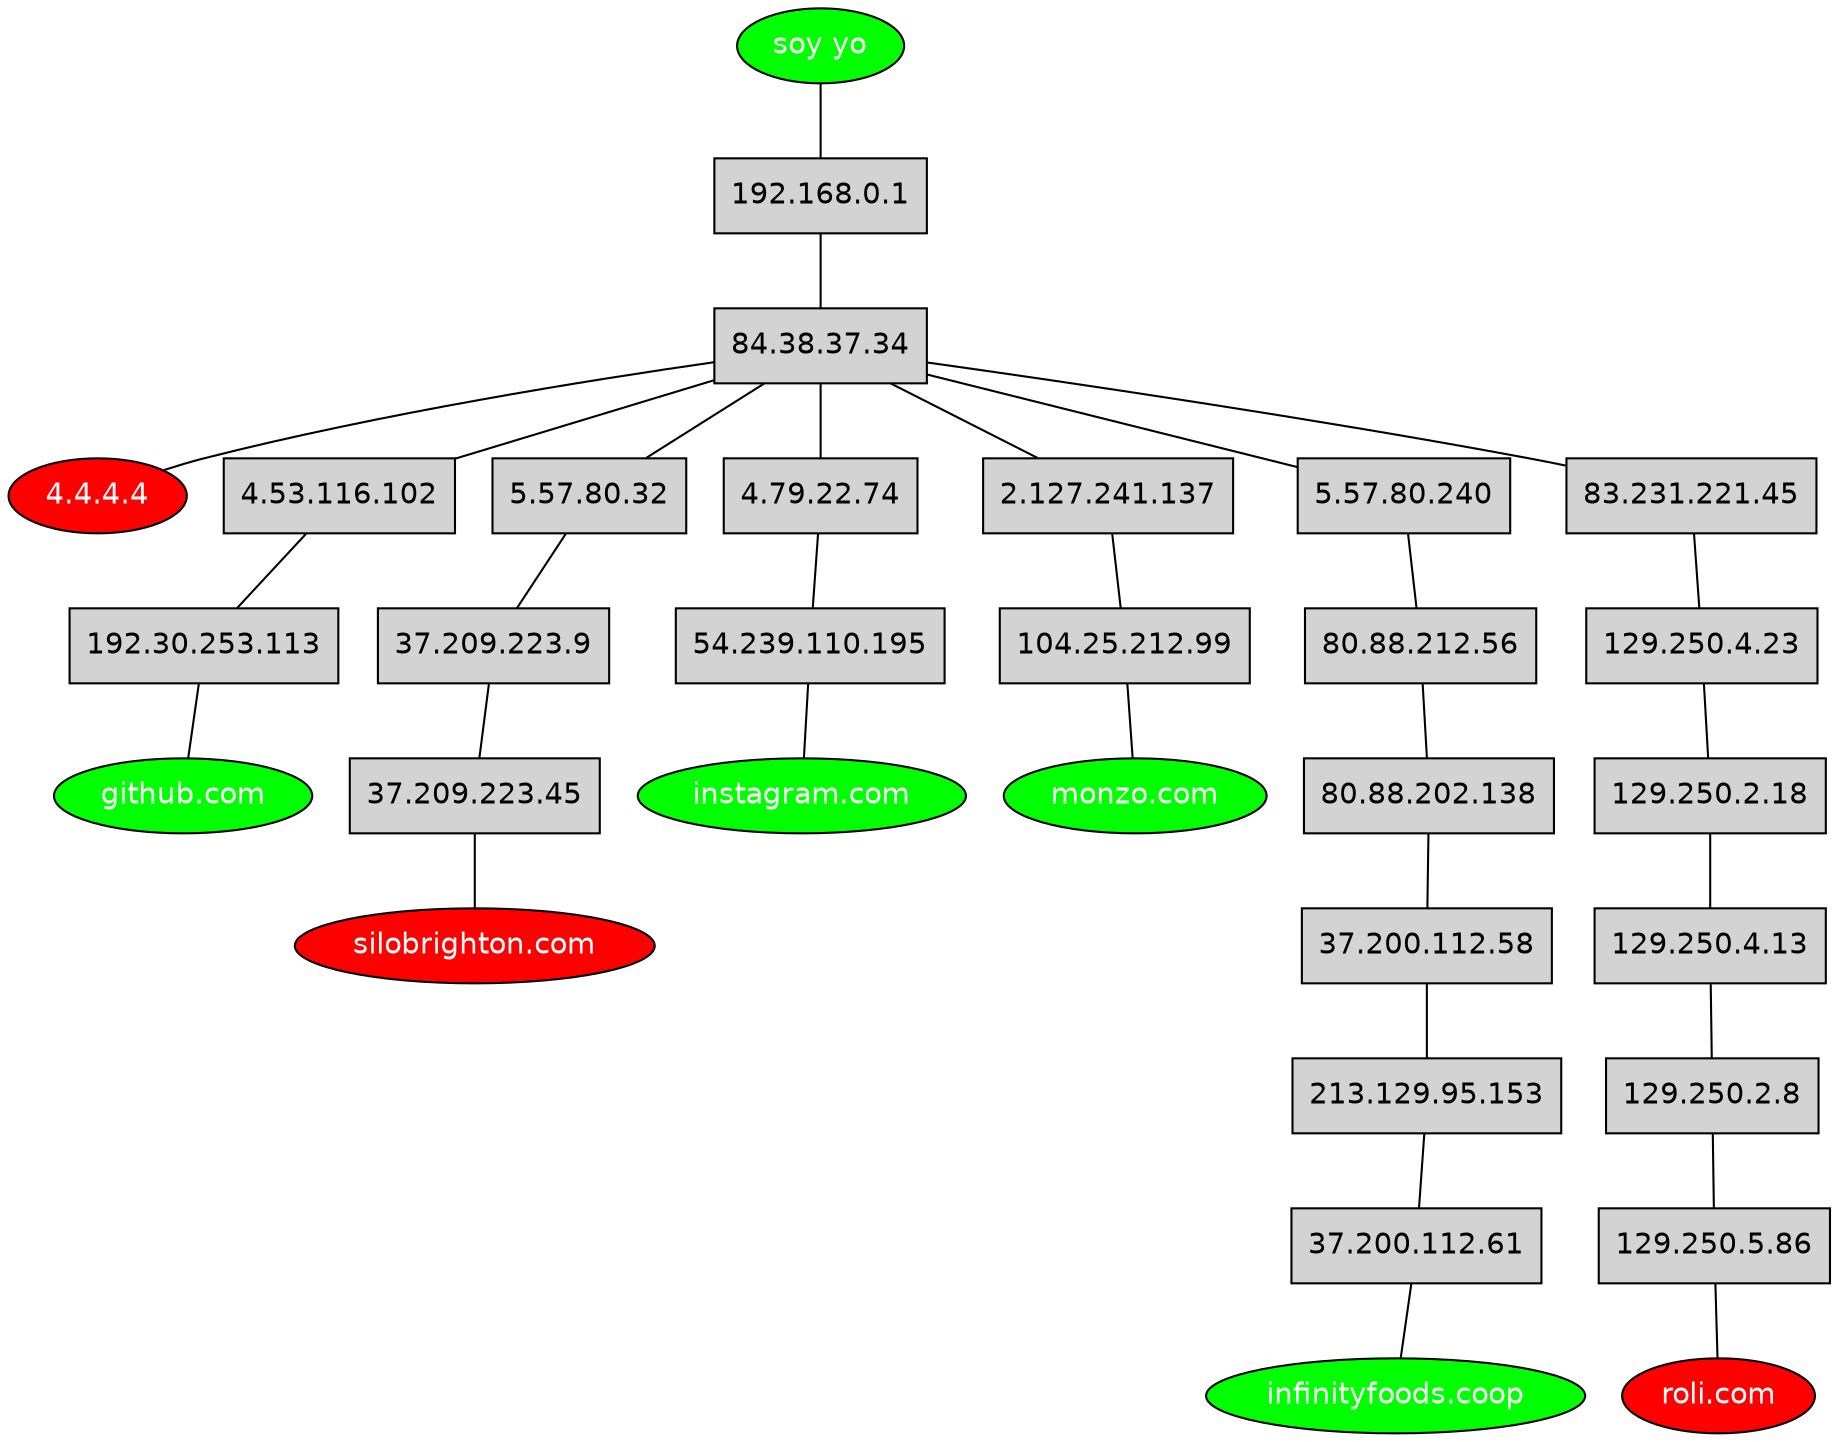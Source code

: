 strict graph {

  node [shape=rectangle style=filled fontname=helvetica]
  "soy yo" [fillcolor=green shape=oval fontcolor=white]

  "github.com" [fillcolor=green shape=oval fontcolor=white]
  "silobrighton.com" [fillcolor=red shape=oval fontcolor=white]
  "instagram.com" [fillcolor=green shape=oval fontcolor=white]
  "monzo.com" [fillcolor=green shape=oval fontcolor=white]
  "infinityfoods.coop" [fillcolor=green shape=oval fontcolor=white]
  "roli.com" [fillcolor=red shape=oval fontcolor=white]
  "4.4.4.4" [fillcolor=red shape=oval fontcolor=white]
  "soy yo"--"192.168.0.1"--"84.38.37.34"--"4.53.116.102"--"192.30.253.113"--"github.com"
  "soy yo"--"192.168.0.1"--"84.38.37.34"--"5.57.80.32"--"37.209.223.9"--"37.209.223.45"--"silobrighton.com"
  "soy yo"--"192.168.0.1"--"84.38.37.34"--"4.79.22.74"--"54.239.110.195"--"instagram.com"
  "soy yo"--"192.168.0.1"--"84.38.37.34"--"2.127.241.137"--"104.25.212.99"--"monzo.com"
  "soy yo"--"192.168.0.1"--"84.38.37.34"--"5.57.80.240"--"80.88.212.56"--"80.88.202.138"--"37.200.112.58"--"213.129.95.153"--"37.200.112.61"--"infinityfoods.coop"
  "soy yo"--"192.168.0.1"--"84.38.37.34"--"83.231.221.45"--"129.250.4.23"--"129.250.2.18"--"129.250.4.13"--"129.250.2.8"--"129.250.5.86"--"roli.com"
  "soy yo"--"192.168.0.1"--"84.38.37.34"--"4.4.4.4"
}
